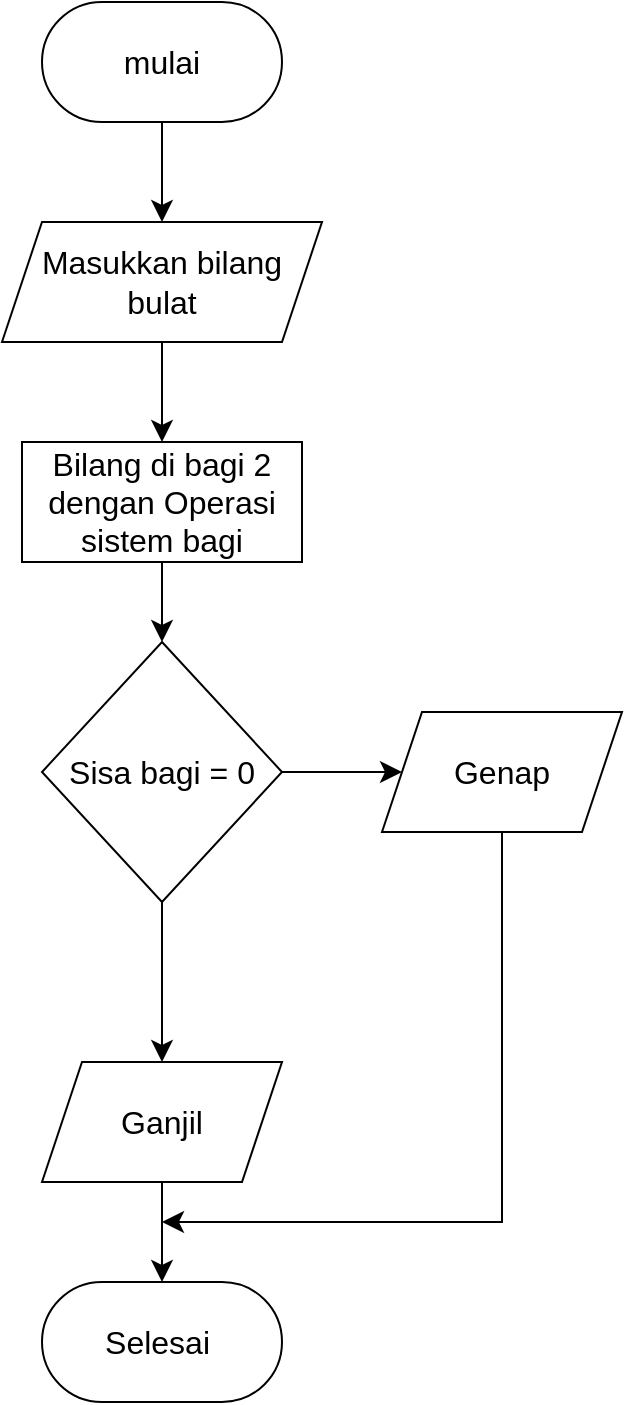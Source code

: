 <mxfile version="22.0.8" type="github">
  <diagram id="C5RBs43oDa-KdzZeNtuy" name="Page-1">
    <mxGraphModel dx="513" dy="841" grid="1" gridSize="10" guides="1" tooltips="1" connect="1" arrows="1" fold="1" page="1" pageScale="1" pageWidth="827" pageHeight="1169" math="0" shadow="0">
      <root>
        <mxCell id="WIyWlLk6GJQsqaUBKTNV-0" />
        <mxCell id="WIyWlLk6GJQsqaUBKTNV-1" parent="WIyWlLk6GJQsqaUBKTNV-0" />
        <mxCell id="bZL70InEyID5kIncyQUE-3" value="Masukkan bilang bulat" style="shape=parallelogram;perimeter=parallelogramPerimeter;whiteSpace=wrap;html=1;fixedSize=1;fontSize=16;" parent="WIyWlLk6GJQsqaUBKTNV-1" vertex="1">
          <mxGeometry x="230" y="170" width="160" height="60" as="geometry" />
        </mxCell>
        <mxCell id="DC1-YdXiOifFkAuDcpka-0" value="Bilang di bagi 2 dengan Operasi sistem bagi" style="whiteSpace=wrap;html=1;fontSize=16;" parent="WIyWlLk6GJQsqaUBKTNV-1" vertex="1">
          <mxGeometry x="240" y="280" width="140" height="60" as="geometry" />
        </mxCell>
        <mxCell id="7khFmdGzOrajEZhuWP7X-3" value="Genap" style="shape=parallelogram;perimeter=parallelogramPerimeter;whiteSpace=wrap;html=1;fixedSize=1;fontSize=16;" vertex="1" parent="WIyWlLk6GJQsqaUBKTNV-1">
          <mxGeometry x="420" y="415" width="120" height="60" as="geometry" />
        </mxCell>
        <mxCell id="7khFmdGzOrajEZhuWP7X-4" value="Ganjil" style="shape=parallelogram;perimeter=parallelogramPerimeter;whiteSpace=wrap;html=1;fixedSize=1;fontSize=16;" vertex="1" parent="WIyWlLk6GJQsqaUBKTNV-1">
          <mxGeometry x="250" y="590" width="120" height="60" as="geometry" />
        </mxCell>
        <mxCell id="7khFmdGzOrajEZhuWP7X-5" value="Selesai&amp;nbsp;" style="rounded=1;whiteSpace=wrap;html=1;fontSize=16;arcSize=50;" vertex="1" parent="WIyWlLk6GJQsqaUBKTNV-1">
          <mxGeometry x="250" y="700" width="120" height="60" as="geometry" />
        </mxCell>
        <mxCell id="7khFmdGzOrajEZhuWP7X-6" value="mulai" style="rounded=1;whiteSpace=wrap;html=1;fontSize=16;arcSize=50;" vertex="1" parent="WIyWlLk6GJQsqaUBKTNV-1">
          <mxGeometry x="250" y="60" width="120" height="60" as="geometry" />
        </mxCell>
        <mxCell id="7khFmdGzOrajEZhuWP7X-7" value="" style="edgeStyle=none;orthogonalLoop=1;jettySize=auto;html=1;rounded=0;fontSize=12;startSize=8;endSize=8;curved=1;exitX=0.5;exitY=1;exitDx=0;exitDy=0;entryX=0.5;entryY=0;entryDx=0;entryDy=0;" edge="1" parent="WIyWlLk6GJQsqaUBKTNV-1" source="7khFmdGzOrajEZhuWP7X-6" target="bZL70InEyID5kIncyQUE-3">
          <mxGeometry width="140" relative="1" as="geometry">
            <mxPoint x="250" y="160" as="sourcePoint" />
            <mxPoint x="390" y="160" as="targetPoint" />
            <Array as="points" />
          </mxGeometry>
        </mxCell>
        <mxCell id="7khFmdGzOrajEZhuWP7X-8" value="" style="edgeStyle=none;orthogonalLoop=1;jettySize=auto;html=1;rounded=0;fontSize=12;startSize=8;endSize=8;curved=1;entryX=0.5;entryY=0;entryDx=0;entryDy=0;exitX=0.5;exitY=1;exitDx=0;exitDy=0;" edge="1" parent="WIyWlLk6GJQsqaUBKTNV-1" source="bZL70InEyID5kIncyQUE-3" target="DC1-YdXiOifFkAuDcpka-0">
          <mxGeometry width="140" relative="1" as="geometry">
            <mxPoint x="250" y="160" as="sourcePoint" />
            <mxPoint x="390" y="160" as="targetPoint" />
            <Array as="points" />
          </mxGeometry>
        </mxCell>
        <mxCell id="7khFmdGzOrajEZhuWP7X-9" value="" style="edgeStyle=none;orthogonalLoop=1;jettySize=auto;html=1;rounded=0;fontSize=12;startSize=8;endSize=8;curved=1;entryX=0.5;entryY=0;entryDx=0;entryDy=0;exitX=0.5;exitY=1;exitDx=0;exitDy=0;" edge="1" parent="WIyWlLk6GJQsqaUBKTNV-1" source="DC1-YdXiOifFkAuDcpka-0" target="7khFmdGzOrajEZhuWP7X-1">
          <mxGeometry width="140" relative="1" as="geometry">
            <mxPoint x="250" y="160" as="sourcePoint" />
            <mxPoint x="390" y="160" as="targetPoint" />
            <Array as="points" />
          </mxGeometry>
        </mxCell>
        <mxCell id="7khFmdGzOrajEZhuWP7X-11" value="" style="edgeStyle=none;orthogonalLoop=1;jettySize=auto;html=1;rounded=0;fontSize=12;startSize=8;endSize=8;curved=1;entryX=0.5;entryY=0;entryDx=0;entryDy=0;exitX=0.5;exitY=1;exitDx=0;exitDy=0;" edge="1" parent="WIyWlLk6GJQsqaUBKTNV-1" source="7khFmdGzOrajEZhuWP7X-1" target="7khFmdGzOrajEZhuWP7X-4">
          <mxGeometry width="140" relative="1" as="geometry">
            <mxPoint x="250" y="410" as="sourcePoint" />
            <mxPoint x="390" y="410" as="targetPoint" />
            <Array as="points" />
          </mxGeometry>
        </mxCell>
        <mxCell id="7khFmdGzOrajEZhuWP7X-12" value="" style="edgeStyle=none;orthogonalLoop=1;jettySize=auto;html=1;rounded=0;fontSize=12;startSize=8;endSize=8;curved=1;entryX=0.5;entryY=0;entryDx=0;entryDy=0;exitX=0.5;exitY=1;exitDx=0;exitDy=0;" edge="1" parent="WIyWlLk6GJQsqaUBKTNV-1" source="7khFmdGzOrajEZhuWP7X-4" target="7khFmdGzOrajEZhuWP7X-5">
          <mxGeometry width="140" relative="1" as="geometry">
            <mxPoint x="250" y="410" as="sourcePoint" />
            <mxPoint x="390" y="410" as="targetPoint" />
            <Array as="points" />
          </mxGeometry>
        </mxCell>
        <mxCell id="7khFmdGzOrajEZhuWP7X-1" value="Sisa bagi = 0" style="rhombus;whiteSpace=wrap;html=1;fontSize=16;" vertex="1" parent="WIyWlLk6GJQsqaUBKTNV-1">
          <mxGeometry x="250" y="380" width="120" height="130" as="geometry" />
        </mxCell>
        <mxCell id="7khFmdGzOrajEZhuWP7X-13" value="" style="edgeStyle=none;orthogonalLoop=1;jettySize=auto;html=1;rounded=0;fontSize=12;startSize=8;endSize=8;curved=1;entryX=0;entryY=0.5;entryDx=0;entryDy=0;exitX=1;exitY=0.5;exitDx=0;exitDy=0;" edge="1" parent="WIyWlLk6GJQsqaUBKTNV-1" source="7khFmdGzOrajEZhuWP7X-1" target="7khFmdGzOrajEZhuWP7X-3">
          <mxGeometry width="140" relative="1" as="geometry">
            <mxPoint x="250" y="410" as="sourcePoint" />
            <mxPoint x="390" y="410" as="targetPoint" />
            <Array as="points" />
          </mxGeometry>
        </mxCell>
        <mxCell id="7khFmdGzOrajEZhuWP7X-14" value="" style="edgeStyle=segmentEdgeStyle;endArrow=classic;html=1;curved=0;rounded=0;endSize=8;startSize=8;sourcePerimeterSpacing=0;targetPerimeterSpacing=0;fontSize=12;exitX=0.5;exitY=1;exitDx=0;exitDy=0;" edge="1" parent="WIyWlLk6GJQsqaUBKTNV-1" source="7khFmdGzOrajEZhuWP7X-3">
          <mxGeometry width="140" relative="1" as="geometry">
            <mxPoint x="320" y="410" as="sourcePoint" />
            <mxPoint x="310" y="670" as="targetPoint" />
            <Array as="points">
              <mxPoint x="480" y="670" />
            </Array>
          </mxGeometry>
        </mxCell>
      </root>
    </mxGraphModel>
  </diagram>
</mxfile>
